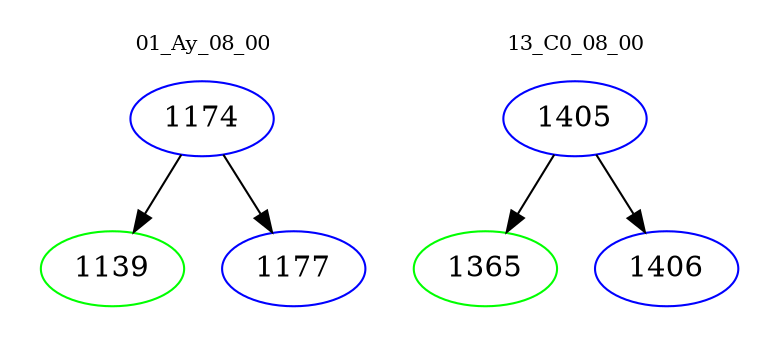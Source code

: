 digraph{
subgraph cluster_0 {
color = white
label = "01_Ay_08_00";
fontsize=10;
T0_1174 [label="1174", color="blue"]
T0_1174 -> T0_1139 [color="black"]
T0_1139 [label="1139", color="green"]
T0_1174 -> T0_1177 [color="black"]
T0_1177 [label="1177", color="blue"]
}
subgraph cluster_1 {
color = white
label = "13_C0_08_00";
fontsize=10;
T1_1405 [label="1405", color="blue"]
T1_1405 -> T1_1365 [color="black"]
T1_1365 [label="1365", color="green"]
T1_1405 -> T1_1406 [color="black"]
T1_1406 [label="1406", color="blue"]
}
}
